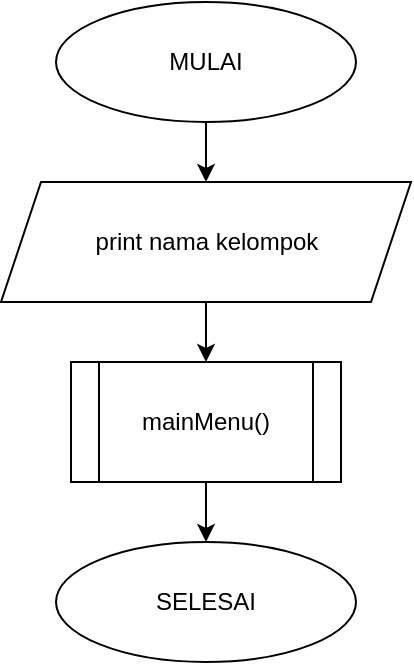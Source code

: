 <mxfile version="20.5.3" type="device" pages="5"><diagram id="jc1dEiNSeMgPuT-8Z3hb" name="main"><mxGraphModel dx="868" dy="397" grid="1" gridSize="10" guides="1" tooltips="1" connect="1" arrows="1" fold="1" page="1" pageScale="1" pageWidth="3300" pageHeight="4681" math="0" shadow="0"><root><mxCell id="0"/><mxCell id="1" parent="0"/><mxCell id="YWcL2YfZGn3tw2iqRJGT-3" style="edgeStyle=orthogonalEdgeStyle;rounded=0;orthogonalLoop=1;jettySize=auto;html=1;exitX=0.5;exitY=1;exitDx=0;exitDy=0;entryX=0.5;entryY=0;entryDx=0;entryDy=0;" edge="1" parent="1" source="YWcL2YfZGn3tw2iqRJGT-1" target="wskNs0accp1xArWOySsI-1"><mxGeometry relative="1" as="geometry"><mxPoint x="195" y="160" as="targetPoint"/><Array as="points"/></mxGeometry></mxCell><mxCell id="YWcL2YfZGn3tw2iqRJGT-1" value="MULAI" style="ellipse;whiteSpace=wrap;html=1;" vertex="1" parent="1"><mxGeometry x="120" y="70" width="150" height="60" as="geometry"/></mxCell><mxCell id="YWcL2YfZGn3tw2iqRJGT-6" style="edgeStyle=orthogonalEdgeStyle;rounded=0;orthogonalLoop=1;jettySize=auto;html=1;exitX=0.5;exitY=1;exitDx=0;exitDy=0;" edge="1" parent="1" source="wskNs0accp1xArWOySsI-1" target="YWcL2YfZGn3tw2iqRJGT-4"><mxGeometry relative="1" as="geometry"><mxPoint x="195" y="220" as="sourcePoint"/></mxGeometry></mxCell><mxCell id="YWcL2YfZGn3tw2iqRJGT-8" value="" style="edgeStyle=orthogonalEdgeStyle;rounded=0;orthogonalLoop=1;jettySize=auto;html=1;" edge="1" parent="1" source="YWcL2YfZGn3tw2iqRJGT-4" target="YWcL2YfZGn3tw2iqRJGT-7"><mxGeometry relative="1" as="geometry"/></mxCell><mxCell id="YWcL2YfZGn3tw2iqRJGT-4" value="mainMenu()" style="shape=process;whiteSpace=wrap;html=1;backgroundOutline=1;" vertex="1" parent="1"><mxGeometry x="127.5" y="250" width="135" height="60" as="geometry"/></mxCell><mxCell id="YWcL2YfZGn3tw2iqRJGT-7" value="SELESAI" style="ellipse;whiteSpace=wrap;html=1;" vertex="1" parent="1"><mxGeometry x="120" y="340" width="150" height="60" as="geometry"/></mxCell><mxCell id="wskNs0accp1xArWOySsI-1" value="print nama kelompok" style="shape=parallelogram;perimeter=parallelogramPerimeter;whiteSpace=wrap;html=1;fixedSize=1;" vertex="1" parent="1"><mxGeometry x="92.5" y="160" width="205" height="60" as="geometry"/></mxCell></root></mxGraphModel></diagram><diagram id="4-R5vOOzDkeOsziGC5uR" name="mainMenu"><mxGraphModel dx="1578" dy="722" grid="1" gridSize="10" guides="1" tooltips="1" connect="1" arrows="1" fold="1" page="1" pageScale="1" pageWidth="3300" pageHeight="4681" math="0" shadow="0"><root><mxCell id="0"/><mxCell id="1" parent="0"/><mxCell id="fjY9vMj_wSY9smHpbBb6-3" style="edgeStyle=orthogonalEdgeStyle;rounded=0;orthogonalLoop=1;jettySize=auto;html=1;exitX=0.5;exitY=1;exitDx=0;exitDy=0;entryX=0.5;entryY=0;entryDx=0;entryDy=0;" edge="1" parent="1" source="fjY9vMj_wSY9smHpbBb6-1" target="fjY9vMj_wSY9smHpbBb6-2"><mxGeometry relative="1" as="geometry"/></mxCell><mxCell id="fjY9vMj_wSY9smHpbBb6-1" value="mainMenu" style="ellipse;whiteSpace=wrap;html=1;" vertex="1" parent="1"><mxGeometry x="570" y="350" width="150" height="60" as="geometry"/></mxCell><mxCell id="fjY9vMj_wSY9smHpbBb6-5" style="edgeStyle=orthogonalEdgeStyle;rounded=0;orthogonalLoop=1;jettySize=auto;html=1;exitX=0.5;exitY=1;exitDx=0;exitDy=0;entryX=0.5;entryY=0;entryDx=0;entryDy=0;" edge="1" parent="1" source="fjY9vMj_wSY9smHpbBb6-2" target="fjY9vMj_wSY9smHpbBb6-4"><mxGeometry relative="1" as="geometry"/></mxCell><mxCell id="fjY9vMj_wSY9smHpbBb6-2" value="int&amp;nbsp; pilihan,read" style="shape=hexagon;perimeter=hexagonPerimeter2;whiteSpace=wrap;html=1;fixedSize=1;" vertex="1" parent="1"><mxGeometry x="585" y="430" width="120" height="40" as="geometry"/></mxCell><mxCell id="fjY9vMj_wSY9smHpbBb6-7" style="edgeStyle=orthogonalEdgeStyle;rounded=0;orthogonalLoop=1;jettySize=auto;html=1;exitX=0.5;exitY=1;exitDx=0;exitDy=0;entryX=0.5;entryY=0;entryDx=0;entryDy=0;" edge="1" parent="1" source="fjY9vMj_wSY9smHpbBb6-4" target="fjY9vMj_wSY9smHpbBb6-6"><mxGeometry relative="1" as="geometry"/></mxCell><mxCell id="fjY9vMj_wSY9smHpbBb6-4" value="input pilihan" style="shape=parallelogram;perimeter=parallelogramPerimeter;whiteSpace=wrap;html=1;fixedSize=1;" vertex="1" parent="1"><mxGeometry x="585" y="490" width="120" height="40" as="geometry"/></mxCell><mxCell id="fjY9vMj_wSY9smHpbBb6-9" value="" style="edgeStyle=orthogonalEdgeStyle;rounded=0;orthogonalLoop=1;jettySize=auto;html=1;" edge="1" parent="1" source="fjY9vMj_wSY9smHpbBb6-6" target="fjY9vMj_wSY9smHpbBb6-8"><mxGeometry relative="1" as="geometry"/></mxCell><mxCell id="fjY9vMj_wSY9smHpbBb6-6" value="validasiRange" style="shape=process;whiteSpace=wrap;html=1;backgroundOutline=1;" vertex="1" parent="1"><mxGeometry x="585" y="550" width="120" height="40" as="geometry"/></mxCell><mxCell id="fjY9vMj_wSY9smHpbBb6-12" value="" style="edgeStyle=orthogonalEdgeStyle;rounded=0;orthogonalLoop=1;jettySize=auto;html=1;exitX=0.5;exitY=1;exitDx=0;exitDy=0;" edge="1" parent="1" source="fjY9vMj_wSY9smHpbBb6-8" target="fjY9vMj_wSY9smHpbBb6-11"><mxGeometry relative="1" as="geometry"><Array as="points"><mxPoint x="645" y="720"/><mxPoint x="480" y="720"/></Array></mxGeometry></mxCell><mxCell id="fjY9vMj_wSY9smHpbBb6-13" style="edgeStyle=orthogonalEdgeStyle;rounded=0;orthogonalLoop=1;jettySize=auto;html=1;exitX=0.5;exitY=1;exitDx=0;exitDy=0;entryX=0.5;entryY=0;entryDx=0;entryDy=0;" edge="1" parent="1" source="fjY9vMj_wSY9smHpbBb6-8" target="fjY9vMj_wSY9smHpbBb6-14"><mxGeometry relative="1" as="geometry"><mxPoint x="645.333" y="750" as="targetPoint"/></mxGeometry></mxCell><mxCell id="fjY9vMj_wSY9smHpbBb6-16" style="edgeStyle=orthogonalEdgeStyle;rounded=0;orthogonalLoop=1;jettySize=auto;html=1;exitX=0.5;exitY=1;exitDx=0;exitDy=0;entryX=0.5;entryY=0;entryDx=0;entryDy=0;" edge="1" parent="1" source="fjY9vMj_wSY9smHpbBb6-8" target="fjY9vMj_wSY9smHpbBb6-15"><mxGeometry relative="1" as="geometry"><Array as="points"><mxPoint x="645" y="720"/><mxPoint x="840" y="720"/></Array></mxGeometry></mxCell><mxCell id="fjY9vMj_wSY9smHpbBb6-8" value="switch (pilihan)" style="rhombus;whiteSpace=wrap;html=1;" vertex="1" parent="1"><mxGeometry x="585" y="610" width="120" height="60" as="geometry"/></mxCell><mxCell id="fjY9vMj_wSY9smHpbBb6-18" style="edgeStyle=orthogonalEdgeStyle;rounded=0;orthogonalLoop=1;jettySize=auto;html=1;exitX=0.5;exitY=1;exitDx=0;exitDy=0;entryX=0.5;entryY=0;entryDx=0;entryDy=0;" edge="1" parent="1" source="fjY9vMj_wSY9smHpbBb6-11" target="fjY9vMj_wSY9smHpbBb6-17"><mxGeometry relative="1" as="geometry"/></mxCell><mxCell id="fjY9vMj_wSY9smHpbBb6-11" value="case 1" style="rhombus;whiteSpace=wrap;html=1;" vertex="1" parent="1"><mxGeometry x="420" y="750" width="120" height="60" as="geometry"/></mxCell><mxCell id="fjY9vMj_wSY9smHpbBb6-20" style="edgeStyle=orthogonalEdgeStyle;rounded=0;orthogonalLoop=1;jettySize=auto;html=1;exitX=0.5;exitY=1;exitDx=0;exitDy=0;entryX=0.5;entryY=0;entryDx=0;entryDy=0;" edge="1" parent="1" source="fjY9vMj_wSY9smHpbBb6-14" target="fjY9vMj_wSY9smHpbBb6-19"><mxGeometry relative="1" as="geometry"/></mxCell><mxCell id="fjY9vMj_wSY9smHpbBb6-14" value="case 2" style="rhombus;whiteSpace=wrap;html=1;" vertex="1" parent="1"><mxGeometry x="585" y="750" width="120" height="60" as="geometry"/></mxCell><mxCell id="fjY9vMj_wSY9smHpbBb6-24" style="edgeStyle=orthogonalEdgeStyle;rounded=0;orthogonalLoop=1;jettySize=auto;html=1;exitX=0.5;exitY=1;exitDx=0;exitDy=0;entryX=0.5;entryY=0;entryDx=0;entryDy=0;" edge="1" parent="1" source="fjY9vMj_wSY9smHpbBb6-15" target="fjY9vMj_wSY9smHpbBb6-23"><mxGeometry relative="1" as="geometry"/></mxCell><mxCell id="fjY9vMj_wSY9smHpbBb6-15" value="default" style="rhombus;whiteSpace=wrap;html=1;" vertex="1" parent="1"><mxGeometry x="780" y="750" width="120" height="60" as="geometry"/></mxCell><mxCell id="fjY9vMj_wSY9smHpbBb6-28" style="edgeStyle=orthogonalEdgeStyle;rounded=0;orthogonalLoop=1;jettySize=auto;html=1;exitX=0.5;exitY=1;exitDx=0;exitDy=0;entryX=0.5;entryY=0;entryDx=0;entryDy=0;" edge="1" parent="1" source="fjY9vMj_wSY9smHpbBb6-17" target="fjY9vMj_wSY9smHpbBb6-27"><mxGeometry relative="1" as="geometry"><Array as="points"><mxPoint x="480" y="960"/><mxPoint x="560" y="960"/></Array></mxGeometry></mxCell><mxCell id="fjY9vMj_wSY9smHpbBb6-17" value="decimalToBinary()" style="shape=process;whiteSpace=wrap;html=1;backgroundOutline=1;" vertex="1" parent="1"><mxGeometry x="410" y="840" width="140" height="60" as="geometry"/></mxCell><mxCell id="fjY9vMj_wSY9smHpbBb6-30" value="" style="edgeStyle=orthogonalEdgeStyle;rounded=0;orthogonalLoop=1;jettySize=auto;html=1;" edge="1" parent="1" source="fjY9vMj_wSY9smHpbBb6-19" target="fjY9vMj_wSY9smHpbBb6-27"><mxGeometry relative="1" as="geometry"><Array as="points"><mxPoint x="645" y="960"/><mxPoint x="560" y="960"/></Array></mxGeometry></mxCell><mxCell id="fjY9vMj_wSY9smHpbBb6-19" value="binaryToDec()" style="shape=process;whiteSpace=wrap;html=1;backgroundOutline=1;" vertex="1" parent="1"><mxGeometry x="575" y="840" width="140" height="60" as="geometry"/></mxCell><mxCell id="fjY9vMj_wSY9smHpbBb6-21" value="mainMenu()" style="shape=process;whiteSpace=wrap;html=1;backgroundOutline=1;" vertex="1" parent="1"><mxGeometry x="770" y="890" width="140" height="60" as="geometry"/></mxCell><mxCell id="fjY9vMj_wSY9smHpbBb6-25" style="edgeStyle=orthogonalEdgeStyle;rounded=0;orthogonalLoop=1;jettySize=auto;html=1;entryX=0.5;entryY=0;entryDx=0;entryDy=0;" edge="1" parent="1" source="fjY9vMj_wSY9smHpbBb6-23" target="fjY9vMj_wSY9smHpbBb6-21"><mxGeometry relative="1" as="geometry"/></mxCell><mxCell id="fjY9vMj_wSY9smHpbBb6-23" value="input salah" style="shape=parallelogram;perimeter=parallelogramPerimeter;whiteSpace=wrap;html=1;fixedSize=1;" vertex="1" parent="1"><mxGeometry x="780" y="830" width="120" height="40" as="geometry"/></mxCell><mxCell id="fjY9vMj_wSY9smHpbBb6-32" style="edgeStyle=orthogonalEdgeStyle;rounded=0;orthogonalLoop=1;jettySize=auto;html=1;exitX=0.5;exitY=1;exitDx=0;exitDy=0;entryX=0.5;entryY=0;entryDx=0;entryDy=0;" edge="1" parent="1" source="fjY9vMj_wSY9smHpbBb6-27" target="fjY9vMj_wSY9smHpbBb6-31"><mxGeometry relative="1" as="geometry"/></mxCell><mxCell id="fjY9vMj_wSY9smHpbBb6-27" value="&lt;div&gt;input apakah ingin menghitung lagi&lt;/div&gt;&lt;div&gt;1 = ya&amp;nbsp; 2 = tidak&lt;br&gt;&lt;/div&gt;" style="shape=parallelogram;perimeter=parallelogramPerimeter;whiteSpace=wrap;html=1;fixedSize=1;fontSize=11;" vertex="1" parent="1"><mxGeometry x="490" y="980" width="140" height="40" as="geometry"/></mxCell><mxCell id="fjY9vMj_wSY9smHpbBb6-34" value="" style="edgeStyle=orthogonalEdgeStyle;rounded=0;orthogonalLoop=1;jettySize=auto;html=1;" edge="1" parent="1" source="fjY9vMj_wSY9smHpbBb6-31" target="fjY9vMj_wSY9smHpbBb6-33"><mxGeometry relative="1" as="geometry"/></mxCell><mxCell id="fjY9vMj_wSY9smHpbBb6-31" value="validasiRange" style="shape=process;whiteSpace=wrap;html=1;backgroundOutline=1;" vertex="1" parent="1"><mxGeometry x="500" y="1040" width="120" height="40" as="geometry"/></mxCell><mxCell id="fjY9vMj_wSY9smHpbBb6-35" style="edgeStyle=orthogonalEdgeStyle;rounded=0;orthogonalLoop=1;jettySize=auto;html=1;exitX=0;exitY=0.5;exitDx=0;exitDy=0;entryX=0;entryY=0.5;entryDx=0;entryDy=0;" edge="1" parent="1" source="fjY9vMj_wSY9smHpbBb6-33" target="fjY9vMj_wSY9smHpbBb6-4"><mxGeometry relative="1" as="geometry"><Array as="points"><mxPoint x="350" y="1125"/><mxPoint x="350" y="510"/></Array></mxGeometry></mxCell><mxCell id="fjY9vMj_wSY9smHpbBb6-36" value="true" style="edgeLabel;html=1;align=center;verticalAlign=middle;resizable=0;points=[];" vertex="1" connectable="0" parent="fjY9vMj_wSY9smHpbBb6-35"><mxGeometry x="0.025" y="1" relative="1" as="geometry"><mxPoint as="offset"/></mxGeometry></mxCell><mxCell id="fjY9vMj_wSY9smHpbBb6-37" style="edgeStyle=orthogonalEdgeStyle;rounded=0;orthogonalLoop=1;jettySize=auto;html=1;exitX=1;exitY=0.5;exitDx=0;exitDy=0;entryX=0;entryY=0.5;entryDx=0;entryDy=0;" edge="1" parent="1" source="fjY9vMj_wSY9smHpbBb6-33" target="fjY9vMj_wSY9smHpbBb6-38"><mxGeometry relative="1" as="geometry"><mxPoint x="680" y="1125" as="targetPoint"/></mxGeometry></mxCell><mxCell id="fjY9vMj_wSY9smHpbBb6-33" value="while read == 1" style="rhombus;whiteSpace=wrap;html=1;" vertex="1" parent="1"><mxGeometry x="485" y="1100" width="150" height="50" as="geometry"/></mxCell><mxCell id="fjY9vMj_wSY9smHpbBb6-41" style="edgeStyle=orthogonalEdgeStyle;rounded=0;orthogonalLoop=1;jettySize=auto;html=1;exitX=1;exitY=0.5;exitDx=0;exitDy=0;" edge="1" parent="1" source="fjY9vMj_wSY9smHpbBb6-38" target="fjY9vMj_wSY9smHpbBb6-40"><mxGeometry relative="1" as="geometry"/></mxCell><mxCell id="fjY9vMj_wSY9smHpbBb6-38" value="print terima kasih" style="shape=parallelogram;perimeter=parallelogramPerimeter;whiteSpace=wrap;html=1;fixedSize=1;fontSize=11;" vertex="1" parent="1"><mxGeometry x="650" y="1105" width="140" height="40" as="geometry"/></mxCell><mxCell id="fjY9vMj_wSY9smHpbBb6-40" value="SELESAI " style="ellipse;whiteSpace=wrap;html=1;" vertex="1" parent="1"><mxGeometry x="810" y="1102.5" width="90" height="45" as="geometry"/></mxCell></root></mxGraphModel></diagram><diagram id="ICyTfKRA1t6qCbiv6OgC" name="validasi"><mxGraphModel dx="755" dy="345" grid="1" gridSize="10" guides="1" tooltips="1" connect="1" arrows="1" fold="1" page="1" pageScale="1" pageWidth="3300" pageHeight="4681" math="0" shadow="0"><root><mxCell id="0"/><mxCell id="1" parent="0"/><mxCell id="bIP0jLC7JpxNuht2HtGC-3" style="edgeStyle=orthogonalEdgeStyle;rounded=0;orthogonalLoop=1;jettySize=auto;html=1;exitX=0.5;exitY=1;exitDx=0;exitDy=0;entryX=0.5;entryY=0;entryDx=0;entryDy=0;" edge="1" parent="1" source="bIP0jLC7JpxNuht2HtGC-1" target="bIP0jLC7JpxNuht2HtGC-2"><mxGeometry relative="1" as="geometry"/></mxCell><mxCell id="bIP0jLC7JpxNuht2HtGC-1" value="validasiRange()" style="ellipse;whiteSpace=wrap;html=1;" vertex="1" parent="1"><mxGeometry x="380" y="170" width="120" height="50" as="geometry"/></mxCell><mxCell id="bIP0jLC7JpxNuht2HtGC-5" value="" style="edgeStyle=orthogonalEdgeStyle;rounded=0;orthogonalLoop=1;jettySize=auto;html=1;" edge="1" parent="1" source="bIP0jLC7JpxNuht2HtGC-2" target="bIP0jLC7JpxNuht2HtGC-4"><mxGeometry relative="1" as="geometry"/></mxCell><mxCell id="bIP0jLC7JpxNuht2HtGC-2" value="&lt;div&gt;char input,notValid&lt;/div&gt;&lt;div&gt;int valid&lt;br&gt;&lt;/div&gt;" style="shape=hexagon;perimeter=hexagonPerimeter2;whiteSpace=wrap;html=1;fixedSize=1;" vertex="1" parent="1"><mxGeometry x="375" y="240" width="130" height="50" as="geometry"/></mxCell><mxCell id="bIP0jLC7JpxNuht2HtGC-10" value="" style="edgeStyle=orthogonalEdgeStyle;rounded=0;orthogonalLoop=1;jettySize=auto;html=1;" edge="1" parent="1" source="bIP0jLC7JpxNuht2HtGC-4" target="bIP0jLC7JpxNuht2HtGC-9"><mxGeometry relative="1" as="geometry"><Array as="points"><mxPoint x="440" y="430"/><mxPoint x="440" y="430"/></Array></mxGeometry></mxCell><mxCell id="bIP0jLC7JpxNuht2HtGC-11" value="yes" style="edgeLabel;html=1;align=center;verticalAlign=middle;resizable=0;points=[];" vertex="1" connectable="0" parent="bIP0jLC7JpxNuht2HtGC-10"><mxGeometry x="-0.25" y="-1" relative="1" as="geometry"><mxPoint as="offset"/></mxGeometry></mxCell><mxCell id="c87g21YGrrYUewbwUJNJ-3" value="" style="edgeStyle=orthogonalEdgeStyle;rounded=0;orthogonalLoop=1;jettySize=auto;html=1;" edge="1" parent="1" source="bIP0jLC7JpxNuht2HtGC-4" target="c87g21YGrrYUewbwUJNJ-2"><mxGeometry relative="1" as="geometry"/></mxCell><mxCell id="c87g21YGrrYUewbwUJNJ-5" value="no" style="edgeLabel;html=1;align=center;verticalAlign=middle;resizable=0;points=[];" vertex="1" connectable="0" parent="c87g21YGrrYUewbwUJNJ-3"><mxGeometry x="0.186" relative="1" as="geometry"><mxPoint as="offset"/></mxGeometry></mxCell><mxCell id="bIP0jLC7JpxNuht2HtGC-4" value="&lt;div&gt;if (sscanf(input, &quot;%d%c&quot;, &amp;amp;valid, &amp;amp;notValid) == 1 &lt;br&gt;&lt;/div&gt;&lt;div&gt;&amp;amp;&amp;amp;&amp;nbsp; valid == 1 || valid == 2)&lt;/div&gt;" style="rhombus;whiteSpace=wrap;html=1;" vertex="1" parent="1"><mxGeometry x="243.75" y="320" width="392.5" height="90" as="geometry"/></mxCell><mxCell id="c87g21YGrrYUewbwUJNJ-9" style="edgeStyle=orthogonalEdgeStyle;rounded=0;orthogonalLoop=1;jettySize=auto;html=1;exitX=0.5;exitY=1;exitDx=0;exitDy=0;entryX=0.5;entryY=0;entryDx=0;entryDy=0;" edge="1" parent="1" source="bIP0jLC7JpxNuht2HtGC-9" target="c87g21YGrrYUewbwUJNJ-8"><mxGeometry relative="1" as="geometry"/></mxCell><mxCell id="bIP0jLC7JpxNuht2HtGC-9" value="return valid" style="whiteSpace=wrap;html=1;" vertex="1" parent="1"><mxGeometry x="370" y="450" width="140" height="40" as="geometry"/></mxCell><mxCell id="c87g21YGrrYUewbwUJNJ-7" style="edgeStyle=orthogonalEdgeStyle;rounded=0;orthogonalLoop=1;jettySize=auto;html=1;exitX=0.5;exitY=1;exitDx=0;exitDy=0;entryX=0.5;entryY=0;entryDx=0;entryDy=0;" edge="1" parent="1" source="c87g21YGrrYUewbwUJNJ-2" target="c87g21YGrrYUewbwUJNJ-6"><mxGeometry relative="1" as="geometry"><Array as="points"><mxPoint x="730" y="430"/><mxPoint x="730" y="430"/></Array></mxGeometry></mxCell><mxCell id="c87g21YGrrYUewbwUJNJ-2" value="input salah" style="shape=parallelogram;perimeter=parallelogramPerimeter;whiteSpace=wrap;html=1;fixedSize=1;" vertex="1" parent="1"><mxGeometry x="670" y="335" width="120" height="60" as="geometry"/></mxCell><mxCell id="c87g21YGrrYUewbwUJNJ-6" value="validasiRange()" style="shape=process;whiteSpace=wrap;html=1;backgroundOutline=1;" vertex="1" parent="1"><mxGeometry x="670" y="440" width="120" height="50" as="geometry"/></mxCell><mxCell id="c87g21YGrrYUewbwUJNJ-8" value="SELESAI" style="ellipse;whiteSpace=wrap;html=1;" vertex="1" parent="1"><mxGeometry x="380" y="520" width="120" height="40" as="geometry"/></mxCell><mxCell id="a1F1t20qcL1yFkNT__bb-1" style="edgeStyle=orthogonalEdgeStyle;rounded=0;orthogonalLoop=1;jettySize=auto;html=1;exitX=0.5;exitY=1;exitDx=0;exitDy=0;entryX=0.5;entryY=0;entryDx=0;entryDy=0;" edge="1" parent="1" source="a1F1t20qcL1yFkNT__bb-2" target="a1F1t20qcL1yFkNT__bb-4"><mxGeometry relative="1" as="geometry"/></mxCell><mxCell id="a1F1t20qcL1yFkNT__bb-2" value="validasi" style="ellipse;whiteSpace=wrap;html=1;" vertex="1" parent="1"><mxGeometry x="1066.25" y="170" width="120" height="50" as="geometry"/></mxCell><mxCell id="a1F1t20qcL1yFkNT__bb-3" value="" style="edgeStyle=orthogonalEdgeStyle;rounded=0;orthogonalLoop=1;jettySize=auto;html=1;" edge="1" parent="1" source="a1F1t20qcL1yFkNT__bb-4" target="a1F1t20qcL1yFkNT__bb-9"><mxGeometry relative="1" as="geometry"/></mxCell><mxCell id="a1F1t20qcL1yFkNT__bb-4" value="&lt;div&gt;char input,notValid&lt;/div&gt;&lt;div&gt;int valid&lt;br&gt;&lt;/div&gt;" style="shape=hexagon;perimeter=hexagonPerimeter2;whiteSpace=wrap;html=1;fixedSize=1;" vertex="1" parent="1"><mxGeometry x="1061.25" y="240" width="130" height="50" as="geometry"/></mxCell><mxCell id="a1F1t20qcL1yFkNT__bb-5" value="" style="edgeStyle=orthogonalEdgeStyle;rounded=0;orthogonalLoop=1;jettySize=auto;html=1;" edge="1" parent="1" source="a1F1t20qcL1yFkNT__bb-9" target="a1F1t20qcL1yFkNT__bb-11"><mxGeometry relative="1" as="geometry"><Array as="points"><mxPoint x="1126.25" y="430"/><mxPoint x="1126.25" y="430"/></Array></mxGeometry></mxCell><mxCell id="a1F1t20qcL1yFkNT__bb-6" value="yes" style="edgeLabel;html=1;align=center;verticalAlign=middle;resizable=0;points=[];" vertex="1" connectable="0" parent="a1F1t20qcL1yFkNT__bb-5"><mxGeometry x="-0.25" y="-1" relative="1" as="geometry"><mxPoint as="offset"/></mxGeometry></mxCell><mxCell id="a1F1t20qcL1yFkNT__bb-7" value="" style="edgeStyle=orthogonalEdgeStyle;rounded=0;orthogonalLoop=1;jettySize=auto;html=1;" edge="1" parent="1" source="a1F1t20qcL1yFkNT__bb-9" target="a1F1t20qcL1yFkNT__bb-13"><mxGeometry relative="1" as="geometry"/></mxCell><mxCell id="a1F1t20qcL1yFkNT__bb-8" value="no" style="edgeLabel;html=1;align=center;verticalAlign=middle;resizable=0;points=[];" vertex="1" connectable="0" parent="a1F1t20qcL1yFkNT__bb-7"><mxGeometry x="0.186" relative="1" as="geometry"><mxPoint as="offset"/></mxGeometry></mxCell><mxCell id="a1F1t20qcL1yFkNT__bb-9" value="&lt;div&gt;if (sscanf(input, &quot;%d%c&quot;, &amp;amp;valid, &amp;amp;notValid) == 1 )&lt;/div&gt;" style="rhombus;whiteSpace=wrap;html=1;" vertex="1" parent="1"><mxGeometry x="930" y="320" width="392.5" height="90" as="geometry"/></mxCell><mxCell id="a1F1t20qcL1yFkNT__bb-10" style="edgeStyle=orthogonalEdgeStyle;rounded=0;orthogonalLoop=1;jettySize=auto;html=1;exitX=0.5;exitY=1;exitDx=0;exitDy=0;entryX=0.5;entryY=0;entryDx=0;entryDy=0;" edge="1" parent="1" source="a1F1t20qcL1yFkNT__bb-11" target="a1F1t20qcL1yFkNT__bb-15"><mxGeometry relative="1" as="geometry"/></mxCell><mxCell id="a1F1t20qcL1yFkNT__bb-11" value="return valid" style="whiteSpace=wrap;html=1;" vertex="1" parent="1"><mxGeometry x="1056.25" y="450" width="140" height="40" as="geometry"/></mxCell><mxCell id="a1F1t20qcL1yFkNT__bb-12" style="edgeStyle=orthogonalEdgeStyle;rounded=0;orthogonalLoop=1;jettySize=auto;html=1;exitX=0.5;exitY=1;exitDx=0;exitDy=0;entryX=0.5;entryY=0;entryDx=0;entryDy=0;" edge="1" parent="1" source="a1F1t20qcL1yFkNT__bb-13" target="a1F1t20qcL1yFkNT__bb-14"><mxGeometry relative="1" as="geometry"><Array as="points"><mxPoint x="1416.25" y="430"/><mxPoint x="1416.25" y="430"/></Array></mxGeometry></mxCell><mxCell id="a1F1t20qcL1yFkNT__bb-13" value="input salah" style="shape=parallelogram;perimeter=parallelogramPerimeter;whiteSpace=wrap;html=1;fixedSize=1;" vertex="1" parent="1"><mxGeometry x="1356.25" y="335" width="120" height="60" as="geometry"/></mxCell><mxCell id="a1F1t20qcL1yFkNT__bb-14" value="validasi()" style="shape=process;whiteSpace=wrap;html=1;backgroundOutline=1;" vertex="1" parent="1"><mxGeometry x="1356.25" y="440" width="120" height="50" as="geometry"/></mxCell><mxCell id="a1F1t20qcL1yFkNT__bb-15" value="SELESAI" style="ellipse;whiteSpace=wrap;html=1;" vertex="1" parent="1"><mxGeometry x="1066.25" y="520" width="120" height="40" as="geometry"/></mxCell><mxCell id="VULF40tE7Ung4DsRbqJS-1" value="&amp;lt;diagram/&amp;gt;" style="text;whiteSpace=wrap;html=1;" vertex="1" parent="1"><mxGeometry x="1100" y="770" width="100" height="40" as="geometry"/></mxCell></root></mxGraphModel></diagram><diagram id="0XZBYzv1hIvVLbVix9Vy" name="decimalToBinary"><mxGraphModel dx="1578" dy="722" grid="1" gridSize="10" guides="1" tooltips="1" connect="1" arrows="1" fold="1" page="1" pageScale="1" pageWidth="3300" pageHeight="4681" math="0" shadow="0"><root><mxCell id="0"/><mxCell id="1" parent="0"/><mxCell id="gdMjEyBs1-rO2nhAvMDT-3" value="" style="edgeStyle=orthogonalEdgeStyle;rounded=0;orthogonalLoop=1;jettySize=auto;html=1;" edge="1" parent="1" source="gdMjEyBs1-rO2nhAvMDT-1" target="gdMjEyBs1-rO2nhAvMDT-2"><mxGeometry relative="1" as="geometry"/></mxCell><mxCell id="gdMjEyBs1-rO2nhAvMDT-1" value="decimalToBinary" style="ellipse;whiteSpace=wrap;html=1;" vertex="1" parent="1"><mxGeometry x="380" y="170" width="120" height="50" as="geometry"/></mxCell><mxCell id="gdMjEyBs1-rO2nhAvMDT-5" style="edgeStyle=orthogonalEdgeStyle;rounded=0;orthogonalLoop=1;jettySize=auto;html=1;exitX=0.5;exitY=1;exitDx=0;exitDy=0;entryX=0.5;entryY=0;entryDx=0;entryDy=0;" edge="1" parent="1" source="gdMjEyBs1-rO2nhAvMDT-2" target="gdMjEyBs1-rO2nhAvMDT-4"><mxGeometry relative="1" as="geometry"/></mxCell><mxCell id="gdMjEyBs1-rO2nhAvMDT-2" value="int a,n,hasil,desimal,binary" style="shape=hexagon;perimeter=hexagonPerimeter2;whiteSpace=wrap;html=1;fixedSize=1;" vertex="1" parent="1"><mxGeometry x="335" y="240" width="210" height="40" as="geometry"/></mxCell><mxCell id="gdMjEyBs1-rO2nhAvMDT-7" value="" style="edgeStyle=orthogonalEdgeStyle;rounded=0;orthogonalLoop=1;jettySize=auto;html=1;" edge="1" parent="1" source="gdMjEyBs1-rO2nhAvMDT-4" target="gdMjEyBs1-rO2nhAvMDT-6"><mxGeometry relative="1" as="geometry"/></mxCell><mxCell id="gdMjEyBs1-rO2nhAvMDT-4" value="input desimal" style="shape=parallelogram;perimeter=parallelogramPerimeter;whiteSpace=wrap;html=1;fixedSize=1;" vertex="1" parent="1"><mxGeometry x="380" y="300" width="120" height="30" as="geometry"/></mxCell><mxCell id="PG_hgLyHSD1PX2GqwZC5-2" style="edgeStyle=orthogonalEdgeStyle;rounded=0;orthogonalLoop=1;jettySize=auto;html=1;exitX=0.5;exitY=1;exitDx=0;exitDy=0;entryX=0.5;entryY=0;entryDx=0;entryDy=0;" edge="1" parent="1" source="gdMjEyBs1-rO2nhAvMDT-6" target="PG_hgLyHSD1PX2GqwZC5-1"><mxGeometry relative="1" as="geometry"/></mxCell><mxCell id="gdMjEyBs1-rO2nhAvMDT-6" value="validasi()" style="shape=process;whiteSpace=wrap;html=1;backgroundOutline=1;" vertex="1" parent="1"><mxGeometry x="380" y="350" width="120" height="30" as="geometry"/></mxCell><mxCell id="CECz9746ASpi3gb9ysXM-1" style="edgeStyle=orthogonalEdgeStyle;rounded=0;orthogonalLoop=1;jettySize=auto;html=1;exitX=0.5;exitY=1;exitDx=0;exitDy=0;" edge="1" parent="1" source="PG_hgLyHSD1PX2GqwZC5-1" target="CECz9746ASpi3gb9ysXM-4"><mxGeometry relative="1" as="geometry"><mxPoint x="440" y="500" as="targetPoint"/></mxGeometry></mxCell><mxCell id="CECz9746ASpi3gb9ysXM-2" value="true" style="edgeLabel;html=1;align=center;verticalAlign=middle;resizable=0;points=[];" vertex="1" connectable="0" parent="CECz9746ASpi3gb9ysXM-1"><mxGeometry x="-0.126" relative="1" as="geometry"><mxPoint as="offset"/></mxGeometry></mxCell><mxCell id="CECz9746ASpi3gb9ysXM-8" style="edgeStyle=orthogonalEdgeStyle;rounded=0;orthogonalLoop=1;jettySize=auto;html=1;exitX=0;exitY=0.5;exitDx=0;exitDy=0;entryX=0;entryY=0.5;entryDx=0;entryDy=0;" edge="1" parent="1" source="PG_hgLyHSD1PX2GqwZC5-1" target="CECz9746ASpi3gb9ysXM-7"><mxGeometry relative="1" as="geometry"><Array as="points"><mxPoint x="230" y="435"/><mxPoint x="230" y="615"/></Array></mxGeometry></mxCell><mxCell id="CECz9746ASpi3gb9ysXM-9" value="false" style="edgeLabel;html=1;align=center;verticalAlign=middle;resizable=0;points=[];" vertex="1" connectable="0" parent="CECz9746ASpi3gb9ysXM-8"><mxGeometry x="-0.497" y="-1" relative="1" as="geometry"><mxPoint as="offset"/></mxGeometry></mxCell><mxCell id="PG_hgLyHSD1PX2GqwZC5-1" value="for (int i = 0; i &amp;lt; sizeof(hasil)/sizeof(hasil[0]); i++)" style="rhombus;whiteSpace=wrap;html=1;" vertex="1" parent="1"><mxGeometry x="250" y="400" width="380" height="70" as="geometry"/></mxCell><mxCell id="CECz9746ASpi3gb9ysXM-5" style="edgeStyle=orthogonalEdgeStyle;rounded=0;orthogonalLoop=1;jettySize=auto;html=1;exitX=1;exitY=0.5;exitDx=0;exitDy=0;entryX=1;entryY=0.5;entryDx=0;entryDy=0;" edge="1" parent="1" source="CECz9746ASpi3gb9ysXM-4" target="PG_hgLyHSD1PX2GqwZC5-1"><mxGeometry relative="1" as="geometry"><Array as="points"><mxPoint x="660" y="540"/><mxPoint x="660" y="435"/></Array></mxGeometry></mxCell><mxCell id="CECz9746ASpi3gb9ysXM-4" value="&lt;div&gt;hasil[i] = (hasil[i] * pow(10,i)&lt;/div&gt;&lt;div&gt;binary += hasil[i]&lt;/div&gt;" style="rounded=0;whiteSpace=wrap;html=1;" vertex="1" parent="1"><mxGeometry x="355" y="510" width="170" height="60" as="geometry"/></mxCell><mxCell id="CECz9746ASpi3gb9ysXM-11" style="edgeStyle=orthogonalEdgeStyle;rounded=0;orthogonalLoop=1;jettySize=auto;html=1;exitX=1;exitY=0.5;exitDx=0;exitDy=0;entryX=0;entryY=0.5;entryDx=0;entryDy=0;" edge="1" parent="1" source="CECz9746ASpi3gb9ysXM-7" target="CECz9746ASpi3gb9ysXM-10"><mxGeometry relative="1" as="geometry"/></mxCell><mxCell id="CECz9746ASpi3gb9ysXM-7" value="print desimal &amp;amp; binary" style="shape=parallelogram;perimeter=parallelogramPerimeter;whiteSpace=wrap;html=1;fixedSize=1;" vertex="1" parent="1"><mxGeometry x="335" y="590" width="200" height="50" as="geometry"/></mxCell><mxCell id="CECz9746ASpi3gb9ysXM-10" value="SELESAI" style="ellipse;whiteSpace=wrap;html=1;" vertex="1" parent="1"><mxGeometry x="560" y="590" width="120" height="50" as="geometry"/></mxCell></root></mxGraphModel></diagram><diagram id="uoFgoBQ8NuIq4isM7kX8" name="binaryToDec"><mxGraphModel dx="2170" dy="993" grid="1" gridSize="10" guides="1" tooltips="1" connect="1" arrows="1" fold="1" page="1" pageScale="1" pageWidth="3300" pageHeight="4681" math="0" shadow="0"><root><mxCell id="0"/><mxCell id="1" parent="0"/><mxCell id="jrvJpLIk-ErBGQFeY0b5-1" value="" style="edgeStyle=orthogonalEdgeStyle;rounded=0;orthogonalLoop=1;jettySize=auto;html=1;" edge="1" parent="1" source="jrvJpLIk-ErBGQFeY0b5-2" target="jrvJpLIk-ErBGQFeY0b5-4"><mxGeometry relative="1" as="geometry"/></mxCell><mxCell id="jrvJpLIk-ErBGQFeY0b5-2" value="binaryToDec" style="ellipse;whiteSpace=wrap;html=1;" vertex="1" parent="1"><mxGeometry x="380" y="170" width="120" height="50" as="geometry"/></mxCell><mxCell id="jrvJpLIk-ErBGQFeY0b5-3" style="edgeStyle=orthogonalEdgeStyle;rounded=0;orthogonalLoop=1;jettySize=auto;html=1;exitX=0.5;exitY=1;exitDx=0;exitDy=0;entryX=0.5;entryY=0;entryDx=0;entryDy=0;" edge="1" parent="1" source="jrvJpLIk-ErBGQFeY0b5-4" target="jrvJpLIk-ErBGQFeY0b5-6"><mxGeometry relative="1" as="geometry"/></mxCell><mxCell id="jrvJpLIk-ErBGQFeY0b5-4" value="&lt;div&gt;int a,hasil&lt;/div&gt;&lt;div&gt;char biner&lt;/div&gt;" style="shape=hexagon;perimeter=hexagonPerimeter2;whiteSpace=wrap;html=1;fixedSize=1;" vertex="1" parent="1"><mxGeometry x="335" y="240" width="210" height="40" as="geometry"/></mxCell><mxCell id="jrvJpLIk-ErBGQFeY0b5-5" value="" style="edgeStyle=orthogonalEdgeStyle;rounded=0;orthogonalLoop=1;jettySize=auto;html=1;entryX=0.5;entryY=0;entryDx=0;entryDy=0;" edge="1" parent="1" source="jrvJpLIk-ErBGQFeY0b5-6" target="jrvJpLIk-ErBGQFeY0b5-13"><mxGeometry relative="1" as="geometry"><mxPoint x="440" y="350" as="targetPoint"/></mxGeometry></mxCell><mxCell id="jrvJpLIk-ErBGQFeY0b5-6" value="input biner" style="shape=parallelogram;perimeter=parallelogramPerimeter;whiteSpace=wrap;html=1;fixedSize=1;" vertex="1" parent="1"><mxGeometry x="380" y="300" width="120" height="30" as="geometry"/></mxCell><mxCell id="jrvJpLIk-ErBGQFeY0b5-9" style="edgeStyle=orthogonalEdgeStyle;rounded=0;orthogonalLoop=1;jettySize=auto;html=1;exitX=0.5;exitY=1;exitDx=0;exitDy=0;entryX=0.5;entryY=0;entryDx=0;entryDy=0;" edge="1" parent="1" source="jrvJpLIk-ErBGQFeY0b5-13" target="jrvJpLIk-ErBGQFeY0b5-20"><mxGeometry relative="1" as="geometry"><mxPoint x="450" y="440" as="targetPoint"/></mxGeometry></mxCell><mxCell id="jrvJpLIk-ErBGQFeY0b5-10" value="true" style="edgeLabel;html=1;align=center;verticalAlign=middle;resizable=0;points=[];" vertex="1" connectable="0" parent="jrvJpLIk-ErBGQFeY0b5-9"><mxGeometry x="-0.126" relative="1" as="geometry"><mxPoint as="offset"/></mxGeometry></mxCell><mxCell id="jrvJpLIk-ErBGQFeY0b5-40" style="edgeStyle=orthogonalEdgeStyle;rounded=0;orthogonalLoop=1;jettySize=auto;html=1;exitX=0;exitY=0.5;exitDx=0;exitDy=0;endArrow=classic;endFill=1;" edge="1" parent="1" source="jrvJpLIk-ErBGQFeY0b5-13" target="jrvJpLIk-ErBGQFeY0b5-39"><mxGeometry relative="1" as="geometry"/></mxCell><mxCell id="jrvJpLIk-ErBGQFeY0b5-41" value="false" style="edgeLabel;html=1;align=center;verticalAlign=middle;resizable=0;points=[];" vertex="1" connectable="0" parent="jrvJpLIk-ErBGQFeY0b5-40"><mxGeometry x="-0.421" y="2" relative="1" as="geometry"><mxPoint as="offset"/></mxGeometry></mxCell><mxCell id="jrvJpLIk-ErBGQFeY0b5-13" value="for(int i = 0; i &amp;lt; strlen(biner); i++)" style="rhombus;whiteSpace=wrap;html=1;" vertex="1" parent="1"><mxGeometry x="310" y="350" width="260" height="60" as="geometry"/></mxCell><mxCell id="jrvJpLIk-ErBGQFeY0b5-18" value="SELESAI" style="ellipse;whiteSpace=wrap;html=1;" vertex="1" parent="1"><mxGeometry x="600" y="655" width="120" height="50" as="geometry"/></mxCell><mxCell id="jrvJpLIk-ErBGQFeY0b5-24" value="" style="edgeStyle=orthogonalEdgeStyle;rounded=0;orthogonalLoop=1;jettySize=auto;html=1;" edge="1" parent="1" source="jrvJpLIk-ErBGQFeY0b5-20" target="jrvJpLIk-ErBGQFeY0b5-23"><mxGeometry relative="1" as="geometry"/></mxCell><mxCell id="jrvJpLIk-ErBGQFeY0b5-29" value="yes" style="edgeLabel;html=1;align=center;verticalAlign=middle;resizable=0;points=[];" vertex="1" connectable="0" parent="jrvJpLIk-ErBGQFeY0b5-24"><mxGeometry x="0.173" y="1" relative="1" as="geometry"><mxPoint as="offset"/></mxGeometry></mxCell><mxCell id="jrvJpLIk-ErBGQFeY0b5-26" style="edgeStyle=orthogonalEdgeStyle;rounded=0;orthogonalLoop=1;jettySize=auto;html=1;exitX=0.5;exitY=1;exitDx=0;exitDy=0;entryX=0.5;entryY=0;entryDx=0;entryDy=0;" edge="1" parent="1" source="jrvJpLIk-ErBGQFeY0b5-20" target="jrvJpLIk-ErBGQFeY0b5-25"><mxGeometry relative="1" as="geometry"/></mxCell><mxCell id="jrvJpLIk-ErBGQFeY0b5-27" value="no" style="edgeLabel;html=1;align=center;verticalAlign=middle;resizable=0;points=[];" vertex="1" connectable="0" parent="jrvJpLIk-ErBGQFeY0b5-26"><mxGeometry x="-0.208" y="1" relative="1" as="geometry"><mxPoint as="offset"/></mxGeometry></mxCell><mxCell id="jrvJpLIk-ErBGQFeY0b5-20" value="if (biner[i] != '1' &amp;amp;&amp;amp; biner[i] != '0')" style="rhombus;whiteSpace=wrap;html=1;" vertex="1" parent="1"><mxGeometry x="327.5" y="440" width="225" height="60" as="geometry"/></mxCell><mxCell id="jrvJpLIk-ErBGQFeY0b5-35" style="edgeStyle=orthogonalEdgeStyle;rounded=0;orthogonalLoop=1;jettySize=auto;html=1;exitX=1;exitY=0.5;exitDx=0;exitDy=0;entryX=1;entryY=0.5;entryDx=0;entryDy=0;" edge="1" parent="1" source="jrvJpLIk-ErBGQFeY0b5-23" target="jrvJpLIk-ErBGQFeY0b5-13"><mxGeometry relative="1" as="geometry"><Array as="points"><mxPoint x="810" y="470"/><mxPoint x="810" y="380"/></Array></mxGeometry></mxCell><mxCell id="jrvJpLIk-ErBGQFeY0b5-23" value="a++" style="rounded=0;whiteSpace=wrap;html=1;" vertex="1" parent="1"><mxGeometry x="610" y="452.5" width="60" height="35" as="geometry"/></mxCell><mxCell id="jrvJpLIk-ErBGQFeY0b5-30" style="edgeStyle=orthogonalEdgeStyle;rounded=0;orthogonalLoop=1;jettySize=auto;html=1;exitX=1;exitY=0.5;exitDx=0;exitDy=0;entryX=0;entryY=0.5;entryDx=0;entryDy=0;" edge="1" parent="1" source="jrvJpLIk-ErBGQFeY0b5-25" target="jrvJpLIk-ErBGQFeY0b5-33"><mxGeometry relative="1" as="geometry"><mxPoint x="600" y="560.059" as="targetPoint"/><Array as="points"/></mxGeometry></mxCell><mxCell id="jrvJpLIk-ErBGQFeY0b5-32" value="yes" style="edgeLabel;html=1;align=center;verticalAlign=middle;resizable=0;points=[];" vertex="1" connectable="0" parent="jrvJpLIk-ErBGQFeY0b5-30"><mxGeometry x="-0.361" y="1" relative="1" as="geometry"><mxPoint as="offset"/></mxGeometry></mxCell><mxCell id="jrvJpLIk-ErBGQFeY0b5-37" style="edgeStyle=orthogonalEdgeStyle;rounded=0;orthogonalLoop=1;jettySize=auto;html=1;exitX=0.5;exitY=1;exitDx=0;exitDy=0;endArrow=none;endFill=0;" edge="1" parent="1" source="jrvJpLIk-ErBGQFeY0b5-25"><mxGeometry relative="1" as="geometry"><mxPoint x="810" y="560" as="targetPoint"/><Array as="points"><mxPoint x="440" y="610"/><mxPoint x="810" y="610"/></Array></mxGeometry></mxCell><mxCell id="jrvJpLIk-ErBGQFeY0b5-38" value="no" style="edgeLabel;html=1;align=center;verticalAlign=middle;resizable=0;points=[];" vertex="1" connectable="0" parent="jrvJpLIk-ErBGQFeY0b5-37"><mxGeometry x="-0.965" relative="1" as="geometry"><mxPoint as="offset"/></mxGeometry></mxCell><mxCell id="jrvJpLIk-ErBGQFeY0b5-25" value="if (biner[i] == '1' )" style="rhombus;whiteSpace=wrap;html=1;" vertex="1" parent="1"><mxGeometry x="327.5" y="530" width="225" height="60" as="geometry"/></mxCell><mxCell id="jrvJpLIk-ErBGQFeY0b5-36" style="edgeStyle=orthogonalEdgeStyle;rounded=0;orthogonalLoop=1;jettySize=auto;html=1;exitX=1;exitY=0.5;exitDx=0;exitDy=0;" edge="1" parent="1" source="jrvJpLIk-ErBGQFeY0b5-33"><mxGeometry relative="1" as="geometry"><mxPoint x="570" y="380.0" as="targetPoint"/><Array as="points"><mxPoint x="810" y="560"/><mxPoint x="810" y="380"/></Array></mxGeometry></mxCell><mxCell id="jrvJpLIk-ErBGQFeY0b5-33" value="&amp;nbsp;hasil += (pow(2,strlen(biner)-1-i));" style="rounded=0;whiteSpace=wrap;html=1;" vertex="1" parent="1"><mxGeometry x="600" y="541.25" width="190" height="37.5" as="geometry"/></mxCell><mxCell id="jrvJpLIk-ErBGQFeY0b5-43" style="edgeStyle=orthogonalEdgeStyle;rounded=0;orthogonalLoop=1;jettySize=auto;html=1;exitX=1;exitY=0.5;exitDx=0;exitDy=0;entryX=0;entryY=0.5;entryDx=0;entryDy=0;endArrow=classic;endFill=1;" edge="1" parent="1" source="jrvJpLIk-ErBGQFeY0b5-39" target="jrvJpLIk-ErBGQFeY0b5-42"><mxGeometry relative="1" as="geometry"/></mxCell><mxCell id="jrvJpLIk-ErBGQFeY0b5-45" value="no" style="edgeLabel;html=1;align=center;verticalAlign=middle;resizable=0;points=[];" vertex="1" connectable="0" parent="jrvJpLIk-ErBGQFeY0b5-43"><mxGeometry x="-0.212" y="1" relative="1" as="geometry"><mxPoint as="offset"/></mxGeometry></mxCell><mxCell id="jrvJpLIk-ErBGQFeY0b5-47" style="edgeStyle=orthogonalEdgeStyle;rounded=0;orthogonalLoop=1;jettySize=auto;html=1;exitX=0.5;exitY=1;exitDx=0;exitDy=0;entryX=0.5;entryY=0;entryDx=0;entryDy=0;endArrow=classic;endFill=1;" edge="1" parent="1" source="jrvJpLIk-ErBGQFeY0b5-39" target="jrvJpLIk-ErBGQFeY0b5-46"><mxGeometry relative="1" as="geometry"/></mxCell><mxCell id="jrvJpLIk-ErBGQFeY0b5-39" value="if (a &amp;gt; 0)" style="rhombus;whiteSpace=wrap;html=1;" vertex="1" parent="1"><mxGeometry x="220" y="650" width="130" height="60" as="geometry"/></mxCell><mxCell id="jrvJpLIk-ErBGQFeY0b5-44" style="edgeStyle=orthogonalEdgeStyle;rounded=0;orthogonalLoop=1;jettySize=auto;html=1;exitX=1;exitY=0.5;exitDx=0;exitDy=0;endArrow=classic;endFill=1;entryX=0;entryY=0.5;entryDx=0;entryDy=0;" edge="1" parent="1" source="jrvJpLIk-ErBGQFeY0b5-42" target="jrvJpLIk-ErBGQFeY0b5-18"><mxGeometry relative="1" as="geometry"><mxPoint x="610" y="679.833" as="targetPoint"/></mxGeometry></mxCell><mxCell id="jrvJpLIk-ErBGQFeY0b5-42" value="print biner dan desimal" style="shape=parallelogram;perimeter=parallelogramPerimeter;whiteSpace=wrap;html=1;fixedSize=1;" vertex="1" parent="1"><mxGeometry x="450" y="650" width="120" height="60" as="geometry"/></mxCell><mxCell id="jrvJpLIk-ErBGQFeY0b5-49" style="edgeStyle=orthogonalEdgeStyle;rounded=0;orthogonalLoop=1;jettySize=auto;html=1;exitX=1;exitY=0.5;exitDx=0;exitDy=0;entryX=0;entryY=0.5;entryDx=0;entryDy=0;endArrow=classic;endFill=1;" edge="1" parent="1" source="jrvJpLIk-ErBGQFeY0b5-46" target="jrvJpLIk-ErBGQFeY0b5-48"><mxGeometry relative="1" as="geometry"/></mxCell><mxCell id="jrvJpLIk-ErBGQFeY0b5-46" value="input salah" style="shape=parallelogram;perimeter=parallelogramPerimeter;whiteSpace=wrap;html=1;fixedSize=1;" vertex="1" parent="1"><mxGeometry x="225" y="730" width="120" height="60" as="geometry"/></mxCell><mxCell id="jrvJpLIk-ErBGQFeY0b5-48" value="binaryToDec()" style="shape=process;whiteSpace=wrap;html=1;backgroundOutline=1;" vertex="1" parent="1"><mxGeometry x="400" y="730" width="120" height="60" as="geometry"/></mxCell></root></mxGraphModel></diagram></mxfile>